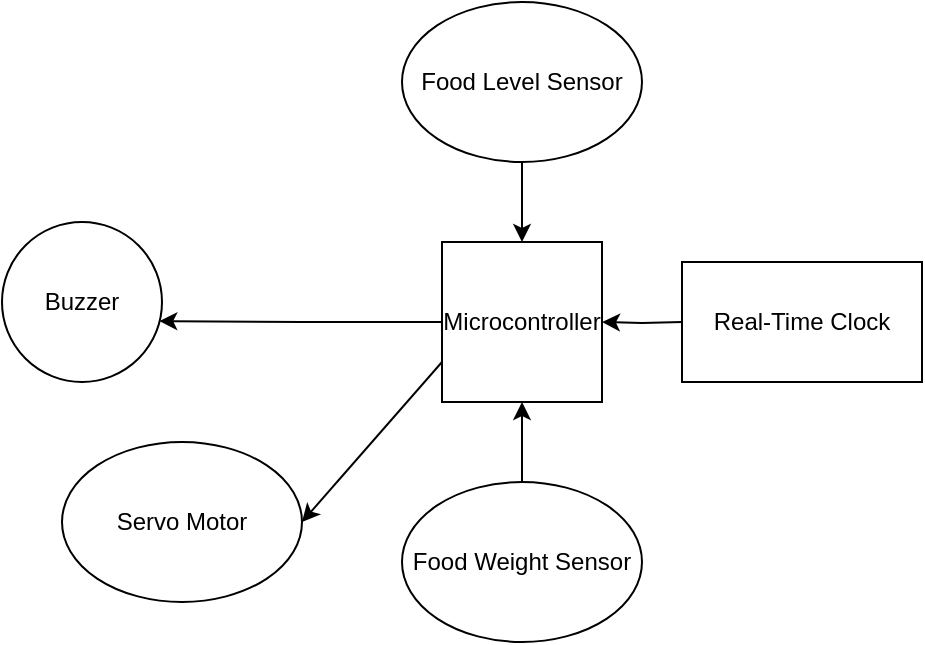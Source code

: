 <mxfile version="28.1.0">
  <diagram name="Page-1" id="QiT0l6Rpd3-K9FJG08Dc">
    <mxGraphModel dx="663" dy="742" grid="1" gridSize="10" guides="1" tooltips="1" connect="1" arrows="1" fold="1" page="1" pageScale="1" pageWidth="850" pageHeight="1100" math="0" shadow="0">
      <root>
        <mxCell id="0" />
        <mxCell id="1" parent="0" />
        <mxCell id="kKX7id0r8IFnR-2gYmhC-2" value="Microcontroller" style="whiteSpace=wrap;html=1;aspect=fixed;" vertex="1" parent="1">
          <mxGeometry x="420" y="240" width="80" height="80" as="geometry" />
        </mxCell>
        <mxCell id="kKX7id0r8IFnR-2gYmhC-12" value="" style="edgeStyle=orthogonalEdgeStyle;rounded=0;orthogonalLoop=1;jettySize=auto;html=1;" edge="1" parent="1" source="kKX7id0r8IFnR-2gYmhC-5" target="kKX7id0r8IFnR-2gYmhC-2">
          <mxGeometry relative="1" as="geometry" />
        </mxCell>
        <mxCell id="kKX7id0r8IFnR-2gYmhC-5" value="Food Level Sensor" style="ellipse;whiteSpace=wrap;html=1;" vertex="1" parent="1">
          <mxGeometry x="400" y="120" width="120" height="80" as="geometry" />
        </mxCell>
        <mxCell id="kKX7id0r8IFnR-2gYmhC-13" value="" style="edgeStyle=orthogonalEdgeStyle;rounded=0;orthogonalLoop=1;jettySize=auto;html=1;" edge="1" parent="1" source="kKX7id0r8IFnR-2gYmhC-6" target="kKX7id0r8IFnR-2gYmhC-2">
          <mxGeometry relative="1" as="geometry" />
        </mxCell>
        <mxCell id="kKX7id0r8IFnR-2gYmhC-6" value="Food Weight Sensor" style="ellipse;whiteSpace=wrap;html=1;" vertex="1" parent="1">
          <mxGeometry x="400" y="360" width="120" height="80" as="geometry" />
        </mxCell>
        <mxCell id="kKX7id0r8IFnR-2gYmhC-7" value="Buzzer" style="ellipse;whiteSpace=wrap;html=1;aspect=fixed;" vertex="1" parent="1">
          <mxGeometry x="200" y="230" width="80" height="80" as="geometry" />
        </mxCell>
        <mxCell id="kKX7id0r8IFnR-2gYmhC-16" style="edgeStyle=orthogonalEdgeStyle;rounded=0;orthogonalLoop=1;jettySize=auto;html=1;entryX=0.983;entryY=0.619;entryDx=0;entryDy=0;entryPerimeter=0;" edge="1" parent="1" source="kKX7id0r8IFnR-2gYmhC-2" target="kKX7id0r8IFnR-2gYmhC-7">
          <mxGeometry relative="1" as="geometry" />
        </mxCell>
        <mxCell id="kKX7id0r8IFnR-2gYmhC-18" value="" style="edgeStyle=orthogonalEdgeStyle;rounded=0;orthogonalLoop=1;jettySize=auto;html=1;" edge="1" parent="1" target="kKX7id0r8IFnR-2gYmhC-2">
          <mxGeometry relative="1" as="geometry">
            <mxPoint x="540" y="280" as="sourcePoint" />
          </mxGeometry>
        </mxCell>
        <mxCell id="kKX7id0r8IFnR-2gYmhC-19" value="Real-Time Clock" style="rounded=0;whiteSpace=wrap;html=1;" vertex="1" parent="1">
          <mxGeometry x="540" y="250" width="120" height="60" as="geometry" />
        </mxCell>
        <mxCell id="kKX7id0r8IFnR-2gYmhC-20" value="Servo Motor" style="ellipse;whiteSpace=wrap;html=1;" vertex="1" parent="1">
          <mxGeometry x="230" y="340" width="120" height="80" as="geometry" />
        </mxCell>
        <mxCell id="kKX7id0r8IFnR-2gYmhC-22" value="" style="endArrow=classic;html=1;rounded=0;entryX=1;entryY=0.5;entryDx=0;entryDy=0;exitX=0;exitY=0.75;exitDx=0;exitDy=0;" edge="1" parent="1" source="kKX7id0r8IFnR-2gYmhC-2" target="kKX7id0r8IFnR-2gYmhC-20">
          <mxGeometry width="50" height="50" relative="1" as="geometry">
            <mxPoint x="390" y="370" as="sourcePoint" />
            <mxPoint x="440" y="320" as="targetPoint" />
          </mxGeometry>
        </mxCell>
      </root>
    </mxGraphModel>
  </diagram>
</mxfile>
